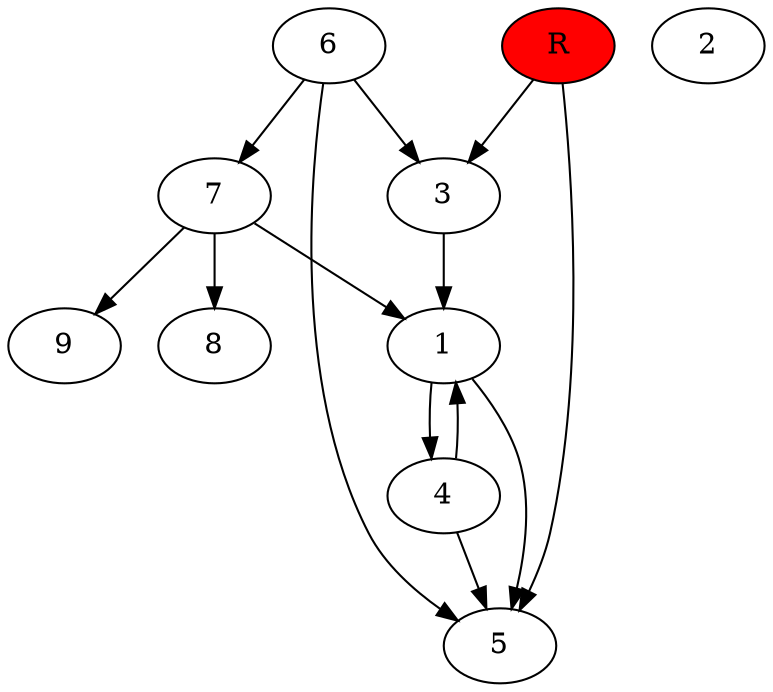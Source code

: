 digraph prb27001 {
	1
	2
	3
	4
	5
	6
	7
	8
	R [fillcolor="#ff0000" style=filled]
	1 -> 4
	1 -> 5
	3 -> 1
	4 -> 1
	4 -> 5
	6 -> 3
	6 -> 5
	6 -> 7
	7 -> 1
	7 -> 8
	7 -> 9
	R -> 3
	R -> 5
}

